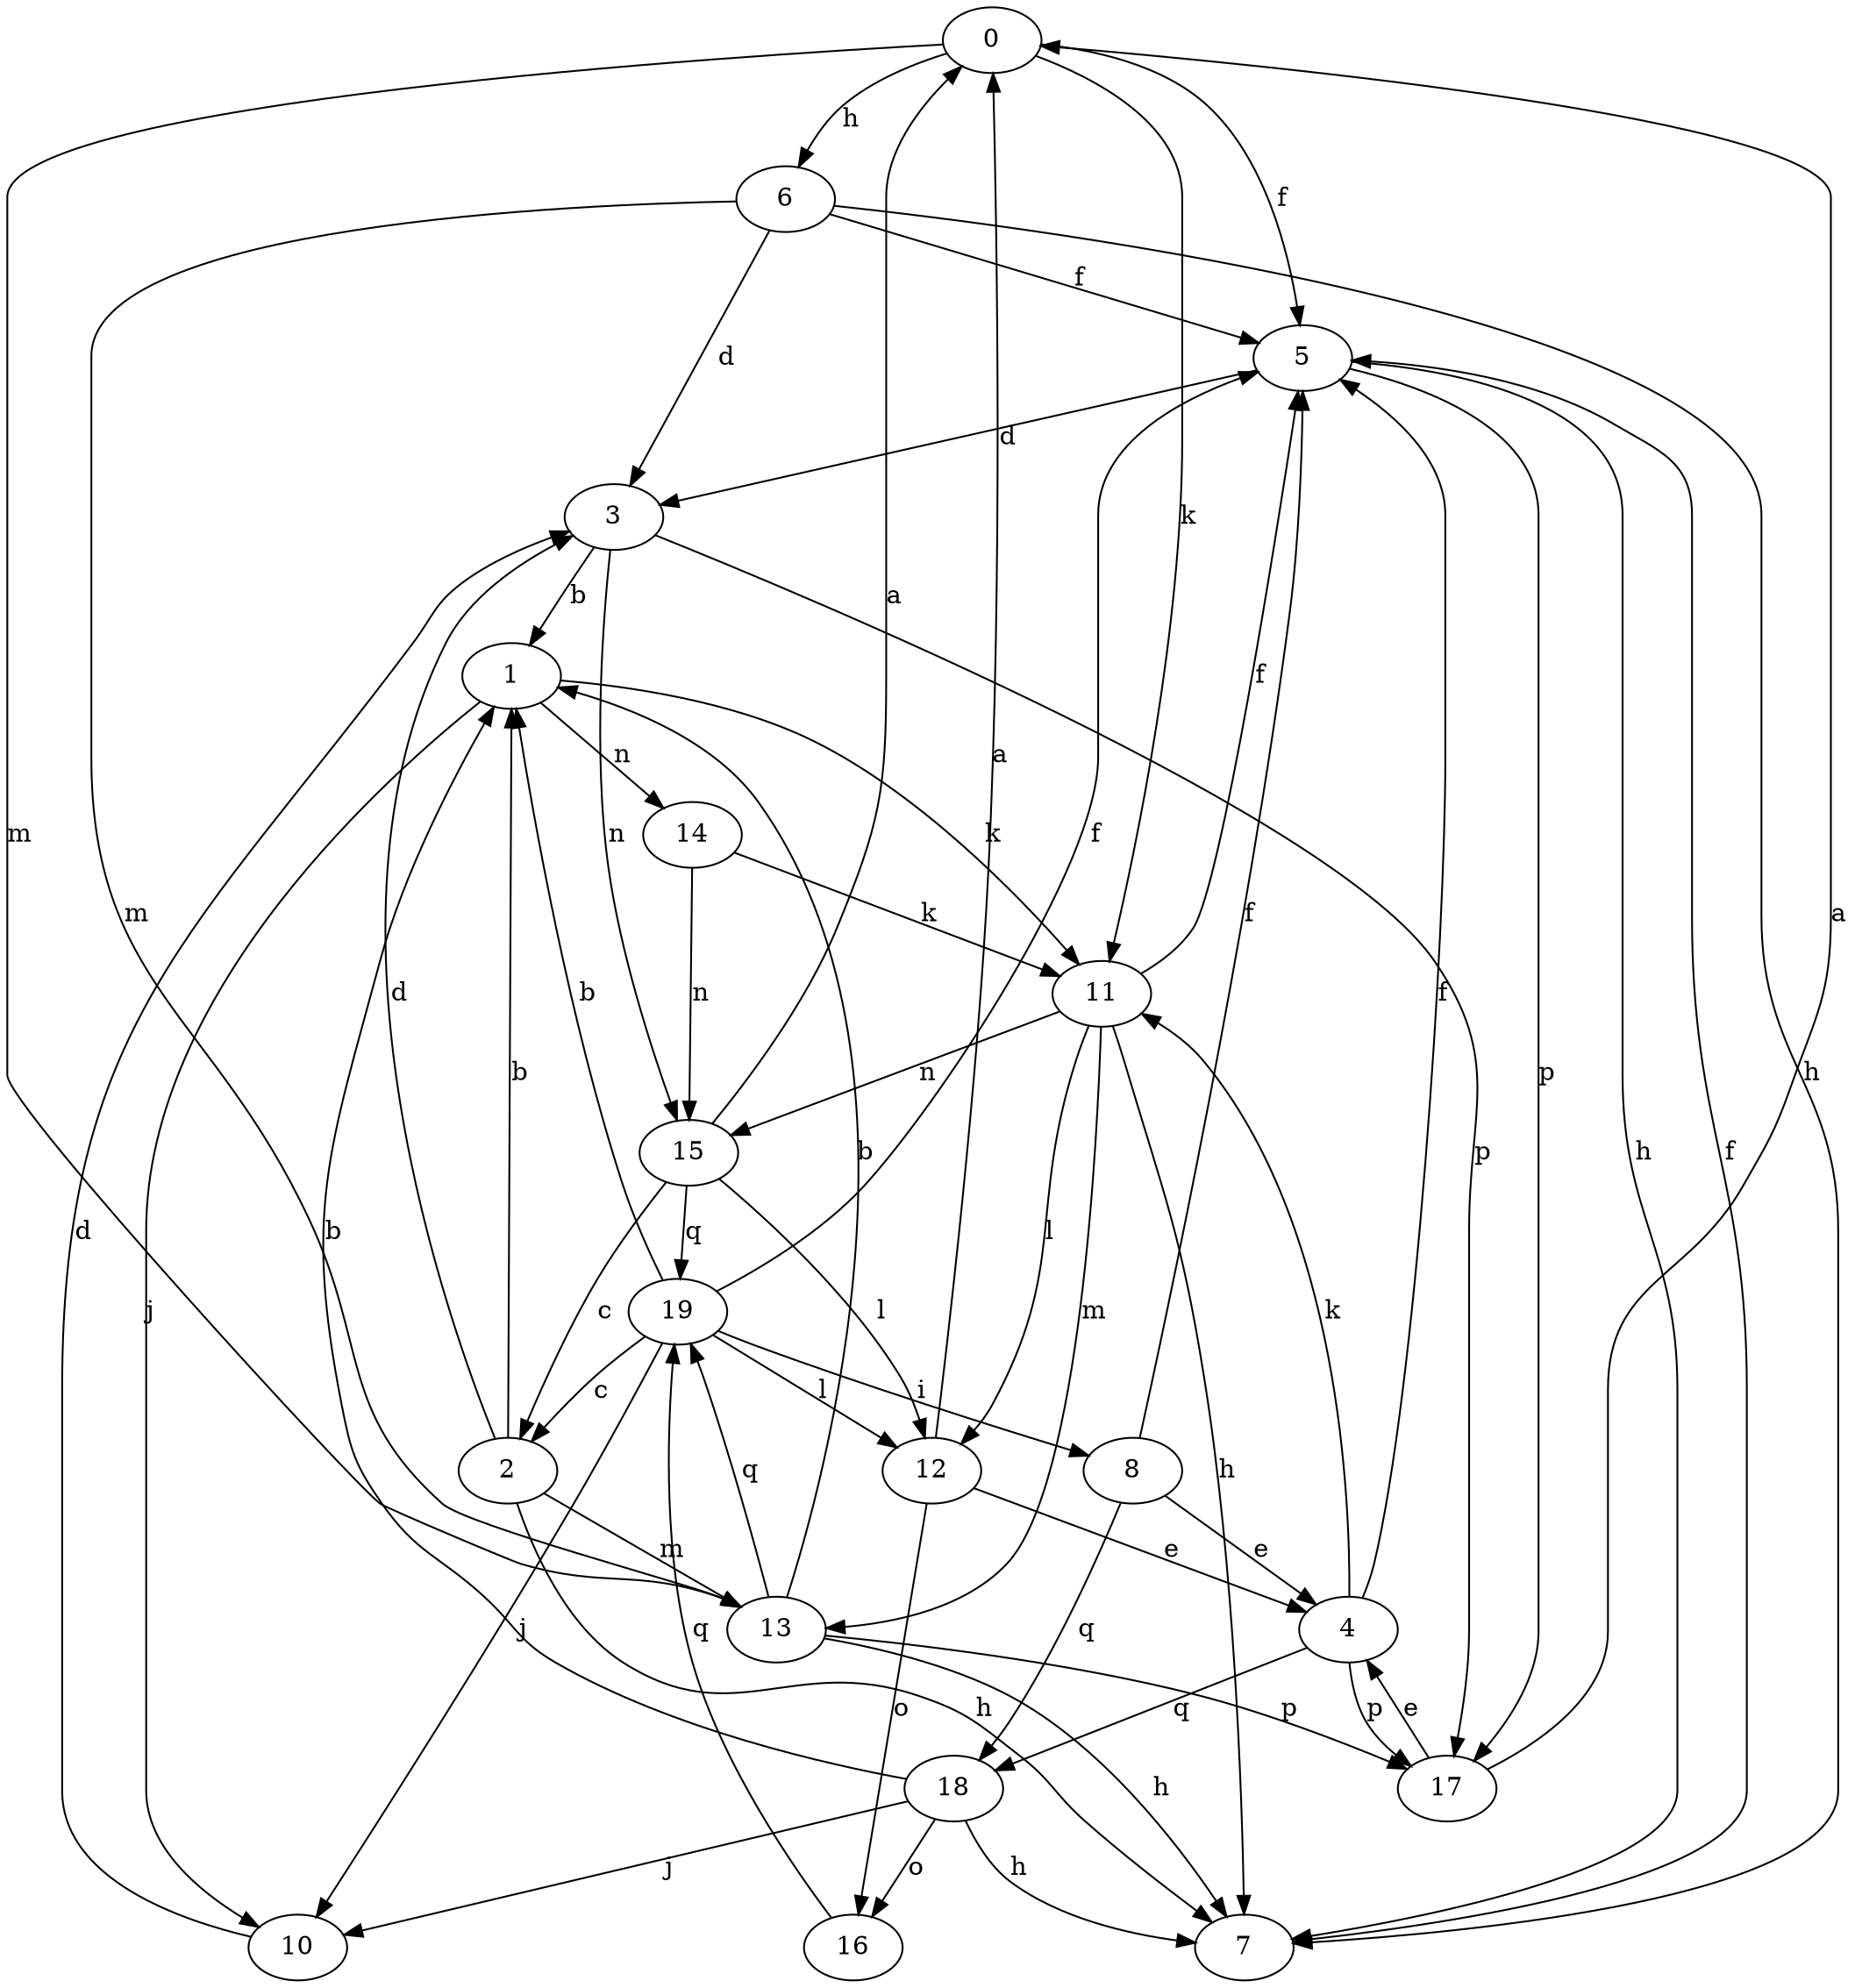 strict digraph  {
0;
1;
2;
3;
4;
5;
6;
7;
8;
10;
11;
12;
13;
14;
15;
16;
17;
18;
19;
0 -> 5  [label=f];
0 -> 6  [label=h];
0 -> 11  [label=k];
0 -> 13  [label=m];
1 -> 10  [label=j];
1 -> 11  [label=k];
1 -> 14  [label=n];
2 -> 1  [label=b];
2 -> 3  [label=d];
2 -> 7  [label=h];
2 -> 13  [label=m];
3 -> 1  [label=b];
3 -> 15  [label=n];
3 -> 17  [label=p];
4 -> 5  [label=f];
4 -> 11  [label=k];
4 -> 17  [label=p];
4 -> 18  [label=q];
5 -> 3  [label=d];
5 -> 7  [label=h];
5 -> 17  [label=p];
6 -> 3  [label=d];
6 -> 5  [label=f];
6 -> 7  [label=h];
6 -> 13  [label=m];
7 -> 5  [label=f];
8 -> 4  [label=e];
8 -> 5  [label=f];
8 -> 18  [label=q];
10 -> 3  [label=d];
11 -> 5  [label=f];
11 -> 7  [label=h];
11 -> 12  [label=l];
11 -> 13  [label=m];
11 -> 15  [label=n];
12 -> 0  [label=a];
12 -> 4  [label=e];
12 -> 16  [label=o];
13 -> 1  [label=b];
13 -> 7  [label=h];
13 -> 17  [label=p];
13 -> 19  [label=q];
14 -> 11  [label=k];
14 -> 15  [label=n];
15 -> 0  [label=a];
15 -> 2  [label=c];
15 -> 12  [label=l];
15 -> 19  [label=q];
16 -> 19  [label=q];
17 -> 0  [label=a];
17 -> 4  [label=e];
18 -> 1  [label=b];
18 -> 7  [label=h];
18 -> 10  [label=j];
18 -> 16  [label=o];
19 -> 1  [label=b];
19 -> 2  [label=c];
19 -> 5  [label=f];
19 -> 8  [label=i];
19 -> 10  [label=j];
19 -> 12  [label=l];
}

